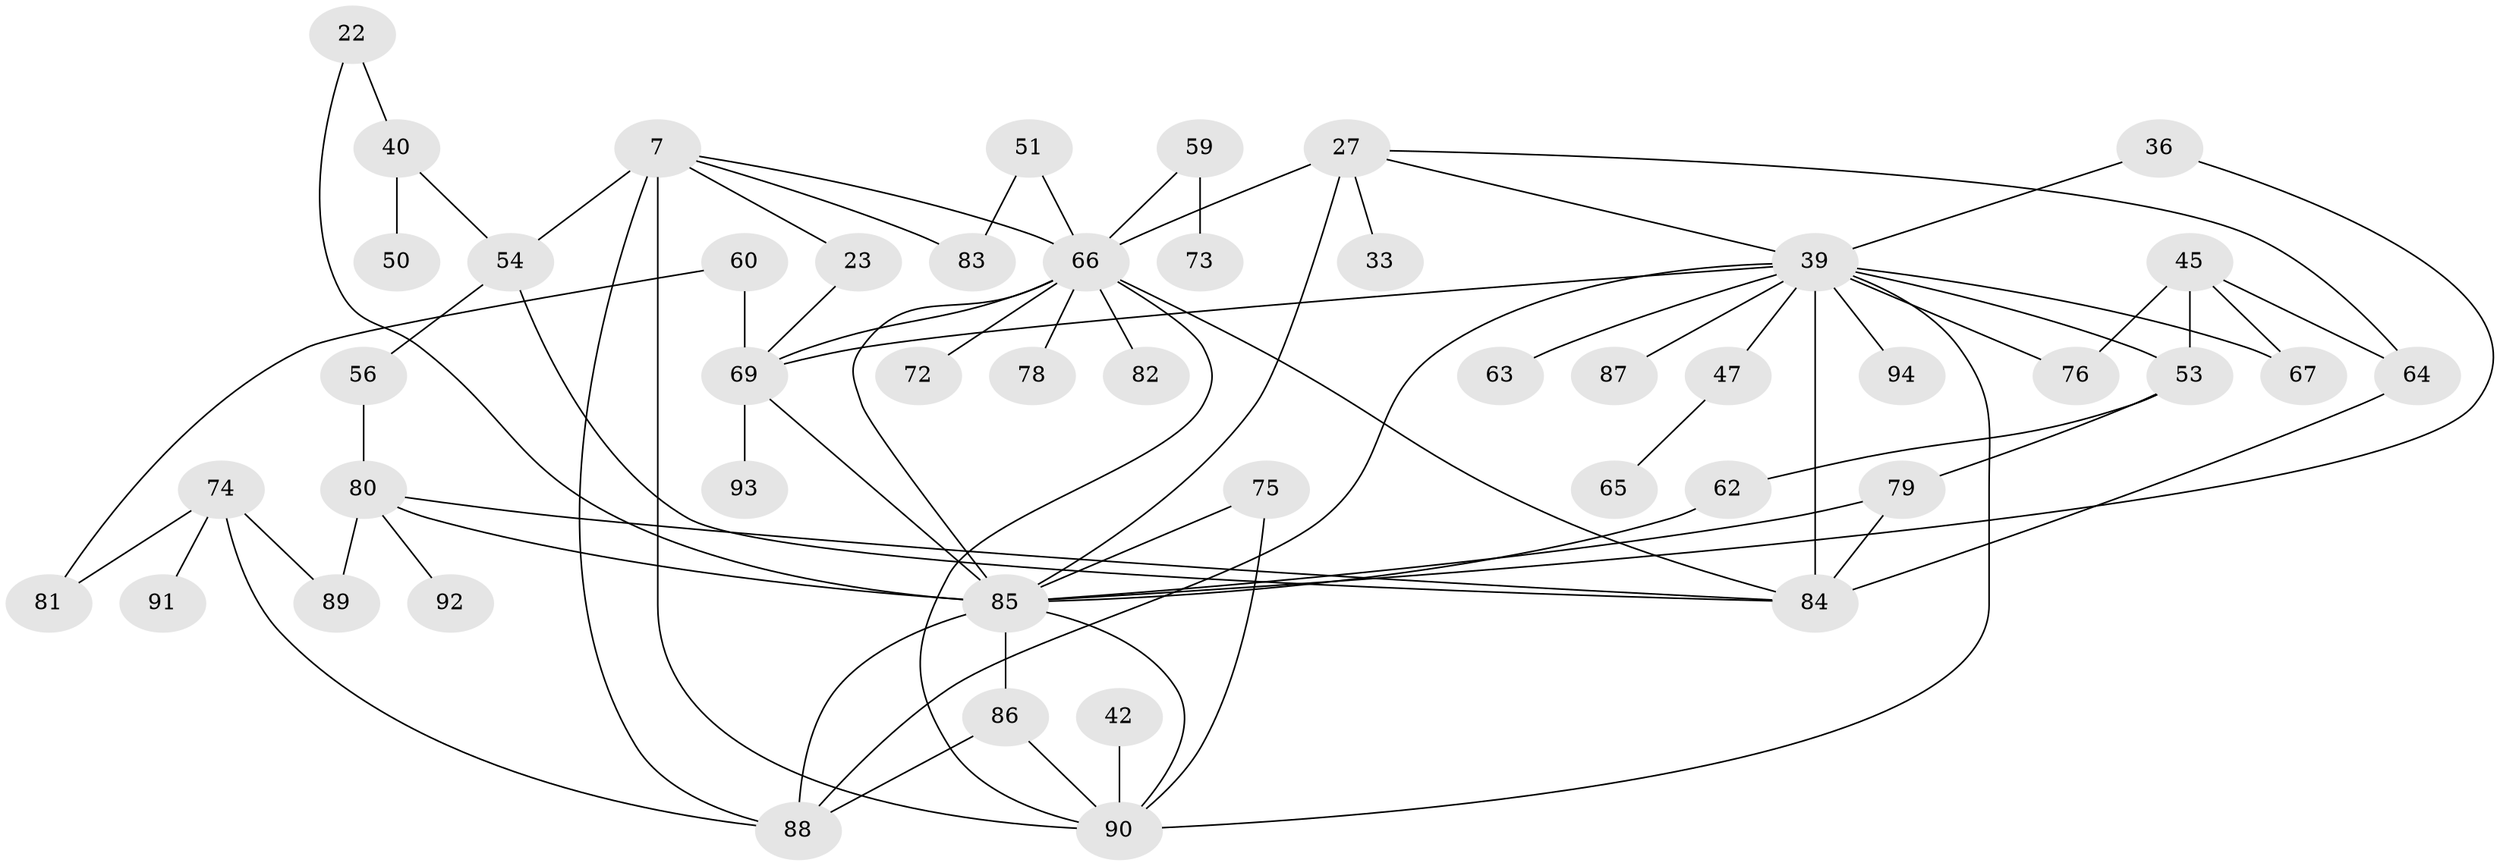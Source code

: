 // original degree distribution, {7: 0.02127659574468085, 3: 0.23404255319148937, 6: 0.0425531914893617, 5: 0.0851063829787234, 4: 0.13829787234042554, 8: 0.010638297872340425, 2: 0.3191489361702128, 1: 0.14893617021276595}
// Generated by graph-tools (version 1.1) at 2025/45/03/04/25 21:45:25]
// undirected, 47 vertices, 74 edges
graph export_dot {
graph [start="1"]
  node [color=gray90,style=filled];
  7;
  22 [super="+19"];
  23;
  27 [super="+12+11"];
  33;
  36;
  39 [super="+3+20"];
  40;
  42;
  45;
  47;
  50 [super="+43"];
  51;
  53 [super="+28"];
  54 [super="+32"];
  56;
  59;
  60;
  62;
  63;
  64 [super="+44"];
  65;
  66 [super="+41+55+58+46"];
  67;
  69 [super="+30+48"];
  72;
  73;
  74;
  75;
  76;
  78;
  79;
  80 [super="+34"];
  81;
  82;
  83;
  84 [super="+38+77"];
  85 [super="+57+68"];
  86;
  87;
  88 [super="+13+70"];
  89;
  90 [super="+5+71"];
  91;
  92;
  93;
  94;
  7 -- 23;
  7 -- 83;
  7 -- 90 [weight=3];
  7 -- 88;
  7 -- 54;
  7 -- 66;
  22 -- 40;
  22 -- 85;
  23 -- 69;
  27 -- 85;
  27 -- 39 [weight=2];
  27 -- 33;
  27 -- 64;
  27 -- 66 [weight=3];
  36 -- 39;
  36 -- 85;
  39 -- 47;
  39 -- 87;
  39 -- 53 [weight=2];
  39 -- 76;
  39 -- 63;
  39 -- 67;
  39 -- 90 [weight=2];
  39 -- 94;
  39 -- 88;
  39 -- 84 [weight=3];
  39 -- 69 [weight=2];
  40 -- 50 [weight=2];
  40 -- 54;
  42 -- 90;
  45 -- 76;
  45 -- 64;
  45 -- 53 [weight=2];
  45 -- 67;
  47 -- 65;
  51 -- 83;
  51 -- 66;
  53 -- 62;
  53 -- 79;
  54 -- 56;
  54 -- 84;
  56 -- 80;
  59 -- 73;
  59 -- 66;
  60 -- 81;
  60 -- 69;
  62 -- 85;
  64 -- 84;
  66 -- 82;
  66 -- 84;
  66 -- 90;
  66 -- 69 [weight=2];
  66 -- 72;
  66 -- 78;
  66 -- 85;
  69 -- 85 [weight=3];
  69 -- 93;
  74 -- 81;
  74 -- 91;
  74 -- 89;
  74 -- 88;
  75 -- 90 [weight=2];
  75 -- 85;
  79 -- 84 [weight=2];
  79 -- 85;
  80 -- 84;
  80 -- 89;
  80 -- 92;
  80 -- 85;
  85 -- 88 [weight=2];
  85 -- 90;
  85 -- 86;
  86 -- 90;
  86 -- 88;
}
